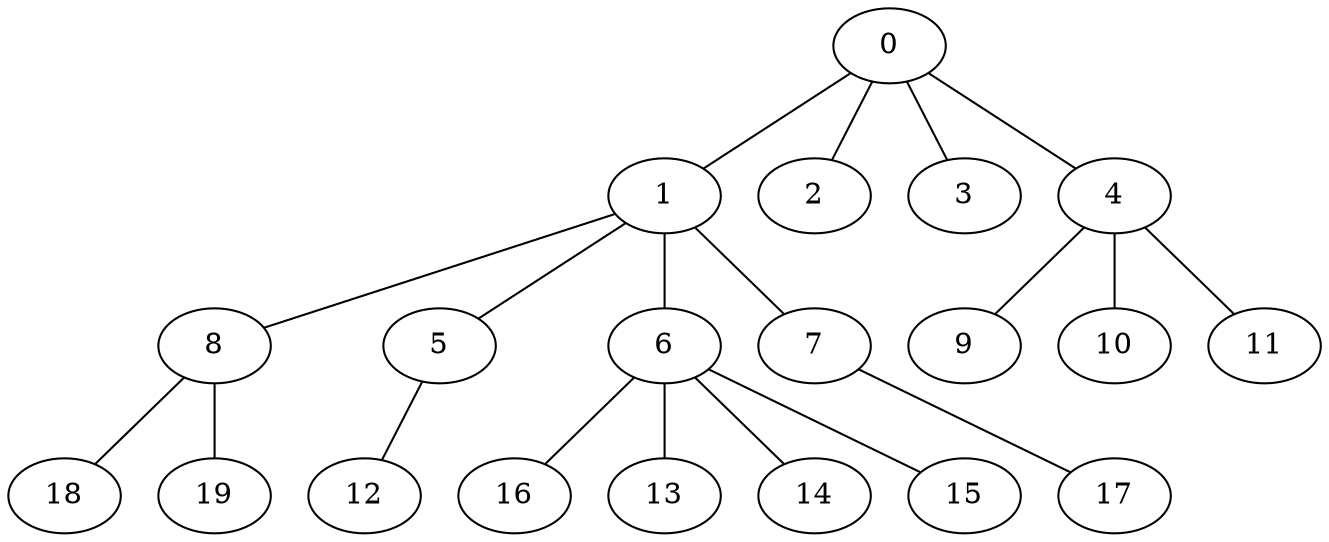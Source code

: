 
graph graphname {
    0 -- 1
0 -- 2
0 -- 3
0 -- 4
1 -- 8
1 -- 5
1 -- 6
1 -- 7
4 -- 9
4 -- 10
4 -- 11
5 -- 12
6 -- 16
6 -- 13
6 -- 14
6 -- 15
7 -- 17
8 -- 18
8 -- 19

}
